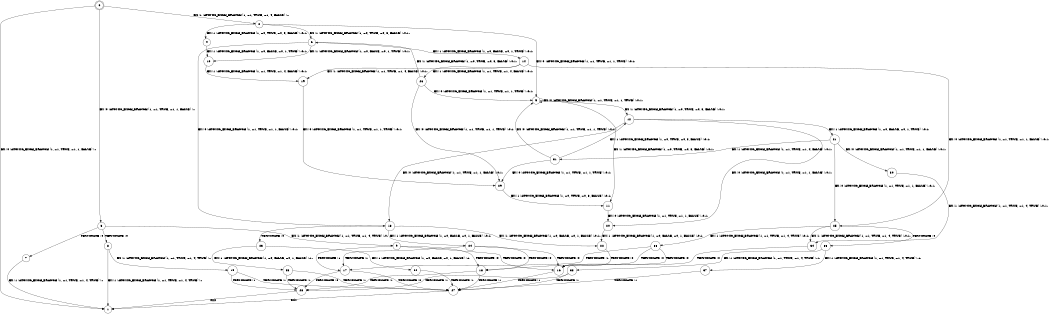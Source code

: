 digraph BCG {
size = "7, 10.5";
center = TRUE;
node [shape = circle];
0 [peripheries = 2];
0 -> 1 [label = "EX !0 !ATOMIC_EXCH_BRANCH (1, +1, TRUE, +1, 1, FALSE) !::"];
0 -> 2 [label = "EX !1 !ATOMIC_EXCH_BRANCH (1, +1, TRUE, +1, 4, FALSE) !::"];
0 -> 3 [label = "EX !0 !ATOMIC_EXCH_BRANCH (1, +1, TRUE, +1, 1, FALSE) !::"];
2 -> 4 [label = "EX !1 !ATOMIC_EXCH_BRANCH (1, +0, TRUE, +0, 3, FALSE) !:0:1:"];
2 -> 5 [label = "EX !0 !ATOMIC_EXCH_BRANCH (1, +1, TRUE, +1, 1, TRUE) !:0:1:"];
2 -> 6 [label = "EX !1 !ATOMIC_EXCH_BRANCH (1, +0, TRUE, +0, 3, FALSE) !:0:1:"];
3 -> 7 [label = "TERMINATE !0"];
3 -> 8 [label = "TERMINATE !0"];
3 -> 9 [label = "EX !1 !ATOMIC_EXCH_BRANCH (1, +1, TRUE, +1, 4, TRUE) !:0:"];
4 -> 10 [label = "EX !1 !ATOMIC_EXCH_BRANCH (1, +0, FALSE, +0, 1, TRUE) !:0:1:"];
5 -> 11 [label = "EX !1 !ATOMIC_EXCH_BRANCH (1, +0, TRUE, +0, 3, FALSE) !:0:1:"];
5 -> 12 [label = "EX !1 !ATOMIC_EXCH_BRANCH (1, +0, TRUE, +0, 3, FALSE) !:0:1:"];
5 -> 5 [label = "EX !0 !ATOMIC_EXCH_BRANCH (1, +1, TRUE, +1, 1, TRUE) !:0:1:"];
6 -> 10 [label = "EX !1 !ATOMIC_EXCH_BRANCH (1, +0, FALSE, +0, 1, TRUE) !:0:1:"];
6 -> 13 [label = "EX !0 !ATOMIC_EXCH_BRANCH (1, +1, TRUE, +1, 1, FALSE) !:0:1:"];
6 -> 14 [label = "EX !1 !ATOMIC_EXCH_BRANCH (1, +0, FALSE, +0, 1, TRUE) !:0:1:"];
7 -> 1 [label = "EX !1 !ATOMIC_EXCH_BRANCH (1, +1, TRUE, +1, 4, TRUE) !::"];
8 -> 1 [label = "EX !1 !ATOMIC_EXCH_BRANCH (1, +1, TRUE, +1, 4, TRUE) !::"];
8 -> 15 [label = "EX !1 !ATOMIC_EXCH_BRANCH (1, +1, TRUE, +1, 4, TRUE) !::"];
9 -> 16 [label = "TERMINATE !0"];
9 -> 17 [label = "TERMINATE !1"];
9 -> 18 [label = "TERMINATE !0"];
10 -> 19 [label = "EX !1 !ATOMIC_EXCH_BRANCH (1, +1, TRUE, +1, 4, FALSE) !:0:1:"];
11 -> 20 [label = "EX !0 !ATOMIC_EXCH_BRANCH (1, +1, TRUE, +1, 1, FALSE) !:0:1:"];
12 -> 20 [label = "EX !0 !ATOMIC_EXCH_BRANCH (1, +1, TRUE, +1, 1, FALSE) !:0:1:"];
12 -> 21 [label = "EX !1 !ATOMIC_EXCH_BRANCH (1, +0, FALSE, +0, 1, TRUE) !:0:1:"];
12 -> 13 [label = "EX !0 !ATOMIC_EXCH_BRANCH (1, +1, TRUE, +1, 1, FALSE) !:0:1:"];
13 -> 22 [label = "EX !1 !ATOMIC_EXCH_BRANCH (1, +0, FALSE, +0, 1, FALSE) !:0:1:"];
13 -> 23 [label = "TERMINATE !0"];
13 -> 24 [label = "EX !1 !ATOMIC_EXCH_BRANCH (1, +0, FALSE, +0, 1, FALSE) !:0:1:"];
14 -> 19 [label = "EX !1 !ATOMIC_EXCH_BRANCH (1, +1, TRUE, +1, 4, FALSE) !:0:1:"];
14 -> 25 [label = "EX !0 !ATOMIC_EXCH_BRANCH (1, +1, TRUE, +1, 1, FALSE) !:0:1:"];
14 -> 26 [label = "EX !1 !ATOMIC_EXCH_BRANCH (1, +1, TRUE, +1, 4, FALSE) !:0:1:"];
15 -> 27 [label = "TERMINATE !1"];
15 -> 28 [label = "TERMINATE !1"];
16 -> 27 [label = "TERMINATE !1"];
17 -> 27 [label = "TERMINATE !0"];
17 -> 28 [label = "TERMINATE !0"];
18 -> 27 [label = "TERMINATE !1"];
18 -> 28 [label = "TERMINATE !1"];
19 -> 29 [label = "EX !0 !ATOMIC_EXCH_BRANCH (1, +1, TRUE, +1, 1, TRUE) !:0:1:"];
20 -> 22 [label = "EX !1 !ATOMIC_EXCH_BRANCH (1, +0, FALSE, +0, 1, FALSE) !:0:1:"];
21 -> 30 [label = "EX !0 !ATOMIC_EXCH_BRANCH (1, +1, TRUE, +1, 1, FALSE) !:0:1:"];
21 -> 31 [label = "EX !1 !ATOMIC_EXCH_BRANCH (1, +1, TRUE, +1, 4, FALSE) !:0:1:"];
21 -> 25 [label = "EX !0 !ATOMIC_EXCH_BRANCH (1, +1, TRUE, +1, 1, FALSE) !:0:1:"];
22 -> 16 [label = "TERMINATE !0"];
23 -> 32 [label = "EX !1 !ATOMIC_EXCH_BRANCH (1, +0, FALSE, +0, 1, FALSE) !:1:"];
23 -> 33 [label = "EX !1 !ATOMIC_EXCH_BRANCH (1, +0, FALSE, +0, 1, FALSE) !:1:"];
24 -> 16 [label = "TERMINATE !0"];
24 -> 17 [label = "TERMINATE !1"];
24 -> 18 [label = "TERMINATE !0"];
25 -> 34 [label = "EX !1 !ATOMIC_EXCH_BRANCH (1, +1, TRUE, +1, 4, TRUE) !:0:1:"];
25 -> 35 [label = "TERMINATE !0"];
25 -> 36 [label = "EX !1 !ATOMIC_EXCH_BRANCH (1, +1, TRUE, +1, 4, TRUE) !:0:1:"];
26 -> 29 [label = "EX !0 !ATOMIC_EXCH_BRANCH (1, +1, TRUE, +1, 1, TRUE) !:0:1:"];
26 -> 5 [label = "EX !0 !ATOMIC_EXCH_BRANCH (1, +1, TRUE, +1, 1, TRUE) !:0:1:"];
26 -> 6 [label = "EX !1 !ATOMIC_EXCH_BRANCH (1, +0, TRUE, +0, 3, FALSE) !:0:1:"];
27 -> 1 [label = "exit"];
28 -> 1 [label = "exit"];
29 -> 11 [label = "EX !1 !ATOMIC_EXCH_BRANCH (1, +0, TRUE, +0, 3, FALSE) !:0:1:"];
30 -> 34 [label = "EX !1 !ATOMIC_EXCH_BRANCH (1, +1, TRUE, +1, 4, TRUE) !:0:1:"];
31 -> 29 [label = "EX !0 !ATOMIC_EXCH_BRANCH (1, +1, TRUE, +1, 1, TRUE) !:0:1:"];
31 -> 12 [label = "EX !1 !ATOMIC_EXCH_BRANCH (1, +0, TRUE, +0, 3, FALSE) !:0:1:"];
31 -> 5 [label = "EX !0 !ATOMIC_EXCH_BRANCH (1, +1, TRUE, +1, 1, TRUE) !:0:1:"];
32 -> 27 [label = "TERMINATE !1"];
33 -> 27 [label = "TERMINATE !1"];
33 -> 28 [label = "TERMINATE !1"];
34 -> 16 [label = "TERMINATE !0"];
35 -> 37 [label = "EX !1 !ATOMIC_EXCH_BRANCH (1, +1, TRUE, +1, 4, TRUE) !:1:"];
35 -> 38 [label = "EX !1 !ATOMIC_EXCH_BRANCH (1, +1, TRUE, +1, 4, TRUE) !:1:"];
36 -> 16 [label = "TERMINATE !0"];
36 -> 17 [label = "TERMINATE !1"];
36 -> 18 [label = "TERMINATE !0"];
37 -> 27 [label = "TERMINATE !1"];
38 -> 27 [label = "TERMINATE !1"];
38 -> 28 [label = "TERMINATE !1"];
}
